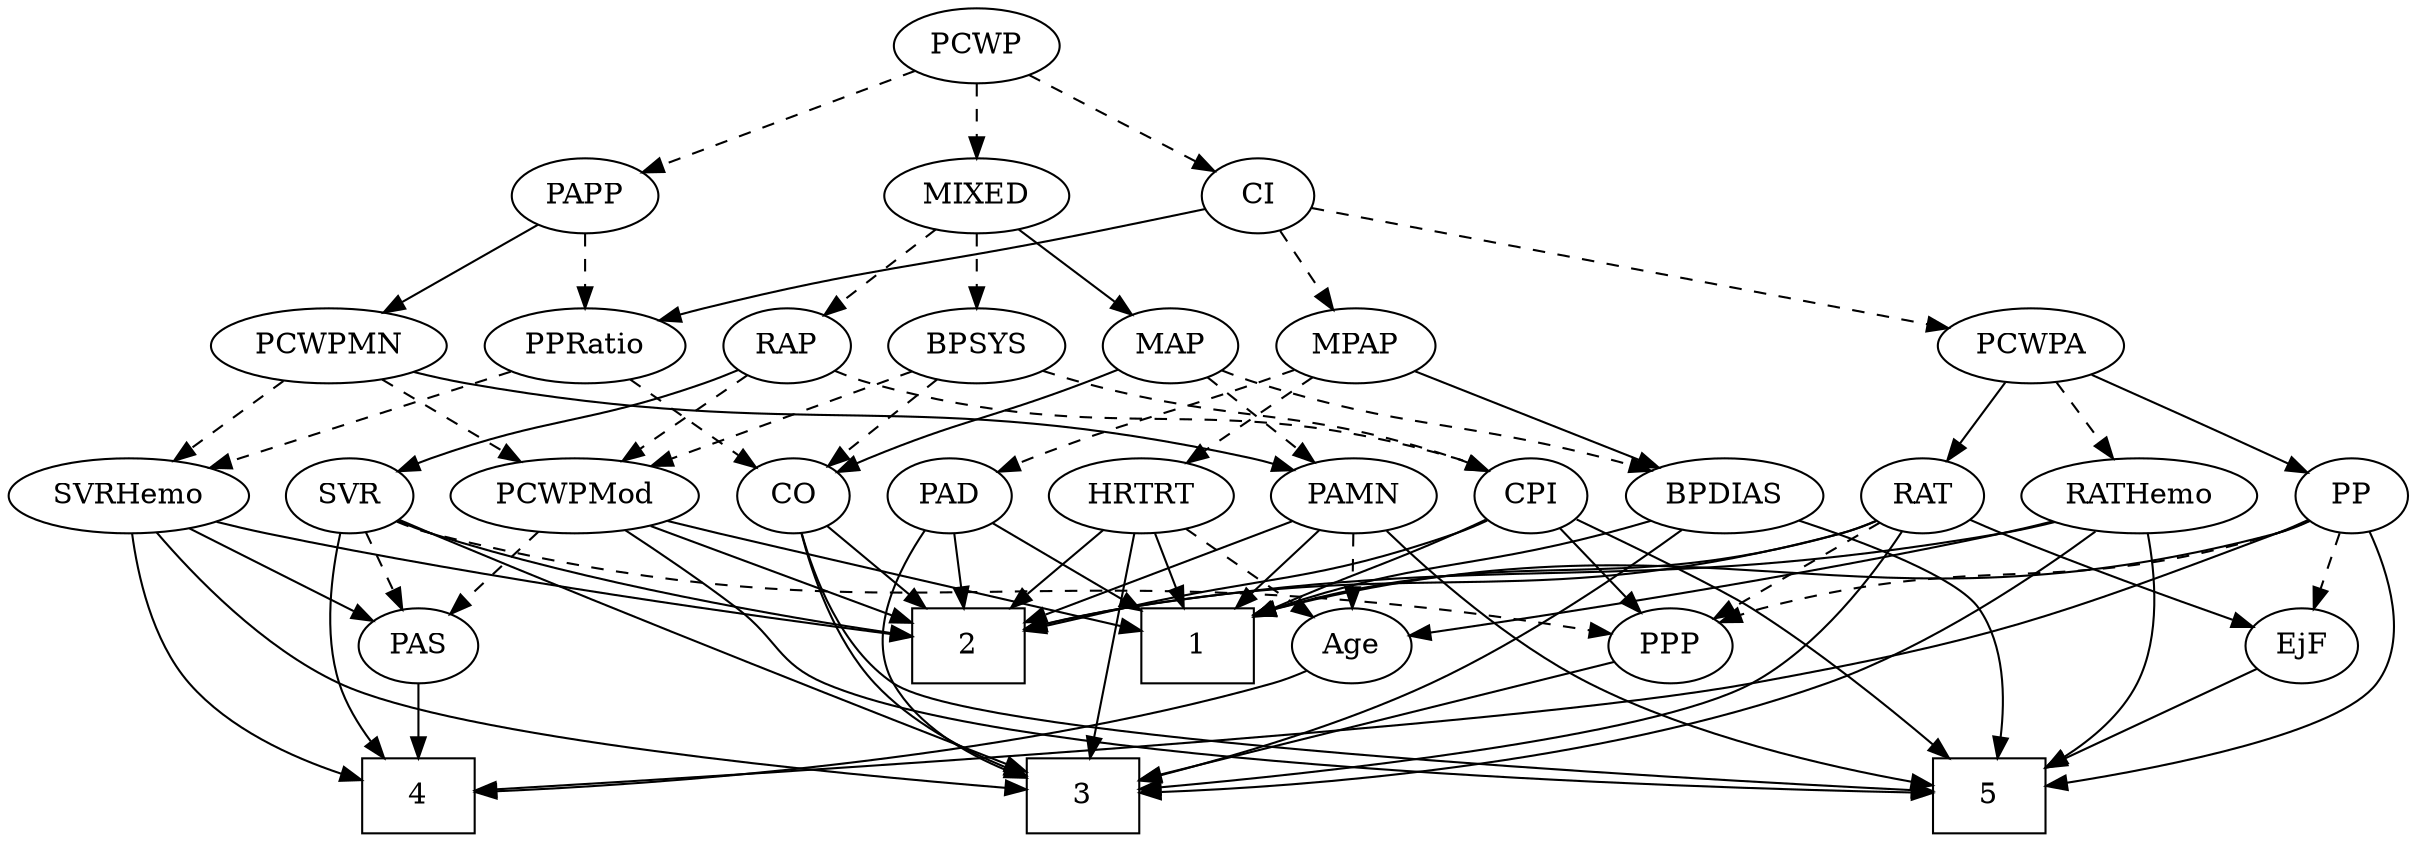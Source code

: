 strict digraph {
	graph [bb="0,0,1094.2,396"];
	node [label="\N"];
	1	[height=0.5,
		pos="372.2,90",
		shape=box,
		width=0.75];
	2	[height=0.5,
		pos="668.2,90",
		shape=box,
		width=0.75];
	3	[height=0.5,
		pos="465.2,18",
		shape=box,
		width=0.75];
	4	[height=0.5,
		pos="930.2,18",
		shape=box,
		width=0.75];
	5	[height=0.5,
		pos="539.2,18",
		shape=box,
		width=0.75];
	Age	[height=0.5,
		pos="596.2,90",
		width=0.75];
	Age -> 4	[pos="e,902.91,21.412 616.76,78.148 621.72,75.855 627.07,73.637 632.2,72 723.4,42.927 835.7,28.393 892.89,22.428",
		style=solid];
	EjF	[height=0.5,
		pos="76.202,90",
		width=0.75];
	EjF -> 5	[pos="e,512.17,32.288 102.41,84.748 125.09,81.135 158.77,75.926 188.2,72 327,53.49 366.16,73.024 501.2,36 501.66,35.876 502.11,35.747 \
502.57,35.614",
		style=solid];
	RAP	[height=0.5,
		pos="752.2,234",
		width=0.77632];
	CPI	[height=0.5,
		pos="376.2,162",
		width=0.75];
	RAP -> CPI	[pos="e,396.7,174.07 731.11,221.94 726.02,219.66 720.51,217.49 715.2,216 584.66,179.24 542.55,217.44 412.2,180 410.26,179.44 408.29,178.79 \
406.33,178.07",
		style=dashed];
	SVR	[height=0.5,
		pos="948.2,162",
		width=0.77632];
	RAP -> SVR	[pos="e,926.51,173.6 773.89,222.4 778.87,220.15 784.17,217.89 789.2,216 842.14,196.15 858.27,199.85 911.2,180 913.09,179.29 915.01,178.53 \
916.94,177.74",
		style=solid];
	PCWPMod	[height=0.5,
		pos="850.2,162",
		width=1.4443];
	RAP -> PCWPMod	[pos="e,828.58,178.45 770.18,220.16 784.2,210.14 803.98,196.02 820.37,184.31",
		style=dashed];
	MIXED	[height=0.5,
		pos="668.2,306",
		width=1.1193];
	MIXED -> RAP	[pos="e,735.72,248.74 686.43,289.81 698.58,279.69 714.68,266.27 727.91,255.24",
		style=dashed];
	BPSYS	[height=0.5,
		pos="668.2,234",
		width=1.0471];
	MIXED -> BPSYS	[pos="e,668.2,252.1 668.2,287.7 668.2,279.98 668.2,270.71 668.2,262.11",
		style=dashed];
	MAP	[height=0.5,
		pos="582.2,234",
		width=0.84854];
	MIXED -> MAP	[pos="e,599.36,248.97 649.54,289.81 637.19,279.75 620.83,266.44 607.34,255.46",
		style=solid];
	MPAP	[height=0.5,
		pos="381.2,234",
		width=0.97491];
	PAD	[height=0.5,
		pos="302.2,162",
		width=0.79437];
	MPAP -> PAD	[pos="e,318.12,177.11 364.45,218.15 353.23,208.21 338.29,194.98 325.86,183.97",
		style=dashed];
	BPDIAS	[height=0.5,
		pos="213.2,162",
		width=1.1735];
	MPAP -> BPDIAS	[pos="e,242.23,175.1 354.58,221.91 326.83,210.34 283.07,192.11 251.58,178.99",
		style=solid];
	HRTRT	[height=0.5,
		pos="461.2,162",
		width=1.1013];
	MPAP -> HRTRT	[pos="e,443.71,178.31 398.17,218.15 409.15,208.54 423.66,195.85 435.98,185.07",
		style=dashed];
	CO	[height=0.5,
		pos="753.2,162",
		width=0.75];
	BPSYS -> CO	[pos="e,736.93,176.4 686.23,218.15 698.66,207.92 715.32,194.19 728.92,183",
		style=dashed];
	BPSYS -> CPI	[pos="e,396.76,173.88 640.25,221.74 634.35,219.63 628.12,217.59 622.2,216 530.74,191.48 502.51,208.48 412.2,180 410.27,179.39 408.32,178.7 \
406.36,177.95",
		style=dashed];
	BPSYS -> PCWPMod	[pos="e,816.71,175.88 696.64,222.06 726.21,210.69 772.87,192.74 807,179.62",
		style=dashed];
	PAD -> 1	[pos="e,355.16,108.04 317.05,146.15 326.03,137.18 337.69,125.52 347.97,115.23",
		style=solid];
	PAD -> 2	[pos="e,641.04,104.93 323.89,149.97 329.12,147.68 334.77,145.51 340.2,144 463.09,109.77 504.58,142.69 631.36,107.68",
		style=solid];
	PAD -> 3	[pos="e,438.2,23.545 304.61,143.73 308.22,124.01 316.8,91.892 336.2,72 360.97,46.606 399.64,32.919 428.19,25.857",
		style=solid];
	CO -> 2	[pos="e,689.06,108.18 736.81,147.5 725.55,138.23 710.28,125.66 697.01,114.73",
		style=solid];
	CO -> 3	[pos="e,492.29,32.072 748.69,143.9 742.34,123.39 728.71,89.583 704.2,72 630.46,19.093 589.93,62.728 503.2,36 502.75,35.862 502.3,35.719 \
501.85,35.573",
		style=solid];
	CO -> 5	[pos="e,566.26,19.392 751.85,143.74 749.35,123.72 742.27,91.025 722.2,72 682.35,34.212 617.2,23.147 576.34,20.036",
		style=solid];
	PAS	[height=0.5,
		pos="930.2,90",
		width=0.75];
	PAS -> 4	[pos="e,930.2,36.104 930.2,71.697 930.2,63.983 930.2,54.712 930.2,46.112",
		style=solid];
	PAMN	[height=0.5,
		pos="672.2,162",
		width=1.011];
	PAMN -> 1	[pos="e,399.22,95.28 644.69,150.08 638.66,147.89 632.26,145.74 626.2,144 550.21,122.16 459.03,105.36 409.2,96.946",
		style=solid];
	PAMN -> 2	[pos="e,669.18,108.1 671.21,143.7 670.77,135.98 670.24,126.71 669.75,118.11",
		style=solid];
	PAMN -> 5	[pos="e,566.39,18.689 686.18,145.25 701.14,126.4 720.65,94.555 704.2,72 675.2,32.222 615.87,21.641 576.83,19.184",
		style=solid];
	PAMN -> Age	[pos="e,611.37,104.97 655.71,145.81 644.9,135.85 630.61,122.7 618.75,111.77",
		style=dashed];
	RATHemo	[height=0.5,
		pos="568.2,162",
		width=1.3721];
	RATHemo -> 2	[pos="e,643.74,108.13 589.9,145.81 603.15,136.53 620.36,124.49 635.27,114.05",
		style=solid];
	RATHemo -> 3	[pos="e,477.78,36.346 556.19,144.43 538.39,119.9 504.88,73.703 483.87,44.739",
		style=solid];
	RATHemo -> 5	[pos="e,542.71,36.189 564.7,143.87 559.74,119.56 550.6,74.819 544.72,46.013",
		style=solid];
	RATHemo -> Age	[pos="e,589.49,107.79 574.98,144.05 578.21,135.97 582.15,126.12 585.76,117.11",
		style=solid];
	CPI -> 1	[pos="e,373.18,108.1 375.21,143.7 374.77,135.98 374.24,126.71 373.75,118.11",
		style=solid];
	CPI -> 2	[pos="e,641,104.81 396.75,150.1 401.7,147.81 407.05,145.6 412.2,144 503.76,115.51 535.55,136.02 631.23,107.79",
		style=solid];
	CPI -> 5	[pos="e,519.44,36.218 392.13,147.13 419.86,122.96 477.35,72.886 511.66,42.994",
		style=solid];
	PPP	[height=0.5,
		pos="224.2,90",
		width=0.75];
	CPI -> PPP	[pos="e,246.05,100.88 354.9,150.89 350.07,148.61 344.97,146.21 340.2,144 311.56,130.7 278.83,115.77 255.45,105.15",
		style=solid];
	RAT	[height=0.5,
		pos="125.2,162",
		width=0.75827];
	RAT -> 1	[pos="e,344.88,96.222 146.45,150.43 151.54,148.13 157,145.83 162.2,144 221.34,123.15 292.53,106.98 334.99,98.232",
		style=solid];
	RAT -> 2	[pos="e,641.08,105.06 145.86,149.95 151.06,147.61 156.73,145.42 162.2,144 361.83,92.266 427.62,159.46 631.27,107.62",
		style=solid];
	RAT -> 3	[pos="e,437.77,21.142 130.19,144.25 137.2,123.78 152.01,89.684 177.2,72 217.1,43.998 358.79,28.21 427.42,22.049",
		style=solid];
	RAT -> EjF	[pos="e,87.046,106.49 114.33,145.46 108.05,136.49 100.02,125.02 92.944,114.92",
		style=solid];
	RAT -> PPP	[pos="e,206.16,103.76 143.36,148.16 158.57,137.41 180.49,121.91 197.67,109.76",
		style=dashed];
	SVR -> 2	[pos="e,695.39,96.849 926.61,150.13 921.63,147.89 916.3,145.7 911.2,144 906.29,142.36 772.42,113.44 705.52,99.031",
		style=solid];
	SVR -> 3	[pos="e,492.27,32.147 926.85,150.08 888.91,131.16 806.79,92.352 733.2,72 633.48,44.42 602.41,65.385 503.2,36 502.75,35.867 502.3,35.729 \
501.85,35.587",
		style=solid];
	SVR -> 4	[pos="e,945.81,36.226 956.31,144.68 964.16,126.65 973.85,96.862 966.2,72 963.19,62.215 957.7,52.616 951.89,44.334",
		style=solid];
	SVR -> PAS	[pos="e,934.52,107.79 943.84,144.05 941.81,136.14 939.34,126.54 937.06,117.69",
		style=dashed];
	SVR -> PPP	[pos="e,249.92,95.563 927.17,149.73 922.07,147.45 916.55,145.35 911.2,144 662.89,81.492 590.81,135.24 336.2,108 310.54,105.25 281.76,100.86 \
259.8,97.223",
		style=dashed];
	PCWPMod -> 1	[pos="e,399.25,93.067 812.34,149.53 804.72,147.48 796.75,145.52 789.2,144 650.45,116 482.57,100.01 409.36,93.896",
		style=solid];
	PCWPMod -> 2	[pos="e,695.44,101.47 816.82,148.16 785.2,136 737.81,117.77 705.09,105.19",
		style=solid];
	PCWPMod -> 5	[pos="e,566.22,21.859 835.85,144.62 817.35,124.52 783.24,90.809 747.2,72 691.66,43.008 619.35,29.237 576.26,23.199",
		style=solid];
	PCWPMod -> PAS	[pos="e,914.55,104.7 868.36,145.12 879.78,135.12 894.62,122.13 906.91,111.38",
		style=dashed];
	PCWPA	[height=0.5,
		pos="245.2,234",
		width=1.1555];
	PCWPA -> RATHemo	[pos="e,531.83,174.19 282.55,225.95 344.86,214.12 467.43,190.52 510.2,180 514.05,179.05 518.02,178.02 522,176.94",
		style=dashed];
	PCWPA -> RAT	[pos="e,144.89,174.49 221.49,219.17 201.98,207.79 174.26,191.62 153.57,179.55",
		style=solid];
	PP	[height=0.5,
		pos="53.202,162",
		width=0.75];
	PCWPA -> PP	[pos="e,74.345,173.47 212.24,223 180.39,213.06 130.97,196.89 89.202,180 87.376,179.26 85.51,178.48 83.636,177.66",
		style=solid];
	PCWPMN	[height=0.5,
		pos="946.2,234",
		width=1.3902];
	PCWPMN -> PAMN	[pos="e,699.58,174.1 909.17,221.89 901.91,219.84 894.34,217.78 887.2,216 812.27,197.3 791.32,201.71 717.2,180 714.59,179.23 711.91,178.39 \
709.22,177.49",
		style=solid];
	PCWPMN -> PCWPMod	[pos="e,871.45,178.49 924.9,217.46 911.6,207.77 894.29,195.15 879.68,184.5",
		style=dashed];
	SVRHemo	[height=0.5,
		pos="1044.2,162",
		width=1.3902];
	PCWPMN -> SVRHemo	[pos="e,1022.5,178.49 967.95,217.46 981.53,207.77 999.2,195.15 1014.1,184.5",
		style=dashed];
	SVRHemo -> 2	[pos="e,695.55,94.493 1007.5,149.73 1000.2,147.67 992.48,145.65 985.2,144 885.1,121.29 765.18,103.85 705.61,95.834",
		style=solid];
	SVRHemo -> 3	[pos="e,492.62,32.577 1034.9,144.02 1022.4,122.97 997.98,87.919 966.2,72 873.93,25.78 603.22,61.445 503.2,36 502.87,35.916 502.54,35.83 \
502.22,35.742",
		style=solid];
	SVRHemo -> 4	[pos="e,957.65,24.553 1047.5,143.98 1050.3,124.78 1051.7,93.44 1037.2,72 1021.2,48.411 991.6,34.877 967.56,27.399",
		style=solid];
	SVRHemo -> PAS	[pos="e,949.44,102.81 1020,146.15 1001.9,135 976.94,119.7 957.96,108.04",
		style=solid];
	BPDIAS -> 1	[pos="e,345.08,102.94 241.63,148.49 267.95,136.9 307.23,119.6 335.83,107.01",
		style=solid];
	BPDIAS -> 3	[pos="e,438.1,19.971 200.75,144.74 187.55,125.37 170.82,93.028 188.2,72 218.19,35.733 359.31,24.048 427.77,20.477",
		style=solid];
	BPDIAS -> 5	[pos="e,512.07,31.944 230.09,145.22 252.56,125.11 294.34,90.726 336.2,72 404.72,41.353 429.9,59.45 501.2,36 501.65,35.853 502.1,35.703 \
502.55,35.549",
		style=solid];
	MAP -> CO	[pos="e,732.01,173.36 606.04,222.37 611.03,220.22 616.27,218 621.2,216 663.44,198.89 675.23,197.74 717.2,180 719.02,179.23 720.87,178.43 \
722.74,177.6",
		style=solid];
	MAP -> PAMN	[pos="e,653.53,177.52 599.98,219.17 612.92,209.11 630.65,195.32 645.31,183.91",
		style=dashed];
	MAP -> BPDIAS	[pos="e,244.26,174.21 552.51,229.63 495.88,222.85 368.77,205.97 264.2,180 260.84,179.16 257.38,178.21 253.92,177.2",
		style=dashed];
	PP -> 1	[pos="e,344.79,95.216 73.773,150.18 78.727,147.89 84.073,145.66 89.202,144 134.46,129.35 268.83,107.19 334.81,96.783",
		style=solid];
	PP -> 4	[pos="e,902.84,20.375 43.972,144.86 33.983,125 21.783,91.548 40.202,72 47.639,64.107 724.62,29.391 892.74,20.886",
		style=solid];
	PP -> 5	[pos="e,511.79,32.594 36.775,147.25 16.254,128.46 -13.761,94.546 7.202,72 44.676,31.695 447.83,49.44 501.2,36 501.53,35.917 501.86,35.832 \
502.19,35.744",
		style=solid];
	PP -> EjF	[pos="e,70.686,107.79 58.77,144.05 61.397,136.06 64.593,126.33 67.528,117.4",
		style=dashed];
	PP -> PPP	[pos="e,201.08,99.538 74.415,150.69 79.247,148.43 84.38,146.08 89.202,144 123.79,129.06 164.06,113.48 191.56,103.11",
		style=dashed];
	PPP -> 3	[pos="e,438.01,24.984 246.12,79.275 252.24,76.738 258.92,74.123 265.2,72 321.08,53.107 387.56,36.645 428.05,27.269",
		style=solid];
	PPRatio	[height=0.5,
		pos="838.2,234",
		width=1.1013];
	PPRatio -> CO	[pos="e,769.6,176.5 819.76,217.81 807.39,207.62 790.96,194.09 777.52,183.02",
		style=dashed];
	PPRatio -> SVRHemo	[pos="e,1008.9,174.81 868.77,222.35 874.87,220.24 881.24,218.04 887.2,216 924.9,203.1 967.77,188.64 999.17,178.09",
		style=dashed];
	PCWP	[height=0.5,
		pos="668.2,378",
		width=0.97491];
	PCWP -> MIXED	[pos="e,668.2,324.1 668.2,359.7 668.2,351.98 668.2,342.71 668.2,334.11",
		style=dashed];
	CI	[height=0.5,
		pos="485.2,306",
		width=0.75];
	PCWP -> CI	[pos="e,508.15,315.78 640.81,366.52 607.95,353.95 552.95,332.91 517.9,319.51",
		style=dashed];
	PAPP	[height=0.5,
		pos="838.2,306",
		width=0.88464];
	PCWP -> PAPP	[pos="e,813.21,317.29 694.76,366.06 724.13,353.97 771.53,334.45 803.74,321.19",
		style=dashed];
	CI -> MPAP	[pos="e,401.77,248.85 466.61,292.49 450.94,281.94 428.26,266.68 410.21,254.53",
		style=dashed];
	CI -> PCWPA	[pos="e,278.78,244.79 460.87,297.9 420.43,286.11 338.84,262.31 288.43,247.61",
		style=dashed];
	CI -> PPRatio	[pos="e,808.64,246.12 511.53,301.87 564.62,295.23 688.07,278.18 789.2,252 792.38,251.18 795.65,250.24 798.92,249.25",
		style=solid];
	PAPP -> PCWPMN	[pos="e,922.87,250.12 858.26,292 873.99,281.8 896.18,267.42 914.33,255.66",
		style=solid];
	PAPP -> PPRatio	[pos="e,838.2,252.1 838.2,287.7 838.2,279.98 838.2,270.71 838.2,262.11",
		style=dashed];
	HRTRT -> 1	[pos="e,393.87,108.04 442.33,146.15 430.58,136.92 415.22,124.83 401.87,114.33",
		style=solid];
	HRTRT -> 2	[pos="e,640.87,104.44 491.45,150.26 497.63,148.13 504.11,145.95 510.2,144 561.19,127.64 577.65,128.03 631.52,107.98",
		style=solid];
	HRTRT -> 3	[pos="e,464.72,36.189 461.68,143.87 462.37,119.67 463.62,75.211 464.43,46.393",
		style=solid];
	HRTRT -> Age	[pos="e,575.25,101.87 486.28,148 508.9,136.27 542.2,119 566.22,106.55",
		style=dashed];
}
